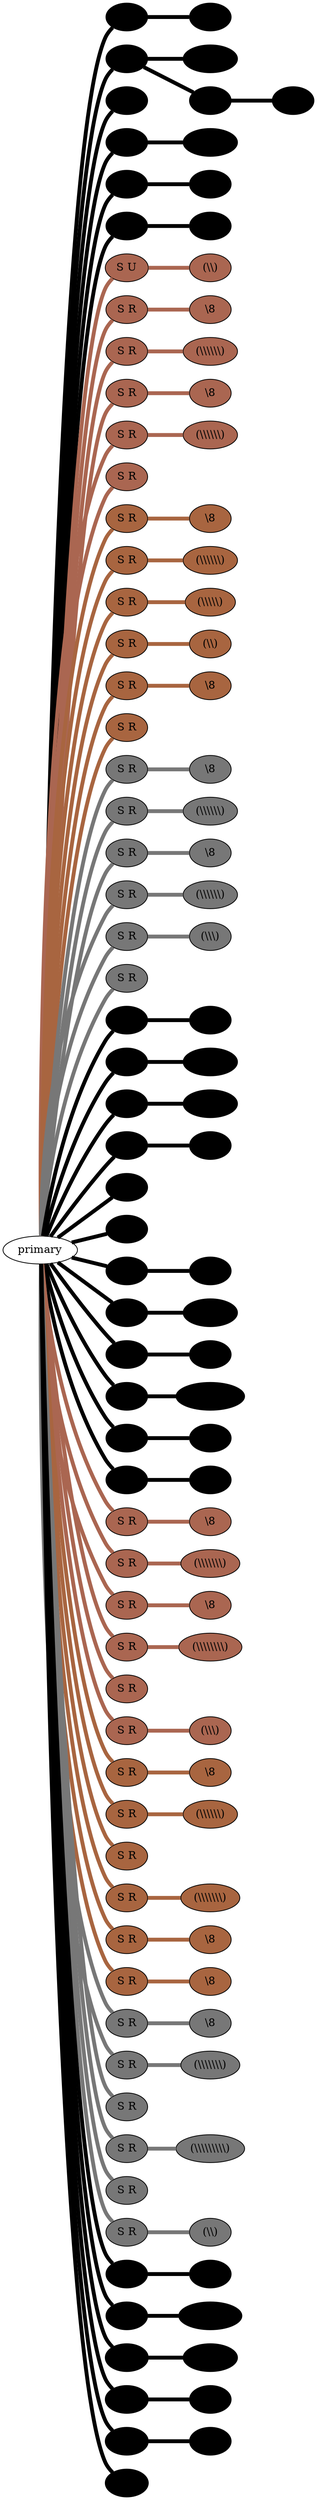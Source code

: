 graph {
 graph [rankdir=LR]
"1" [qtype="pendant_node", pendant_colors="#000000,#777777", pendant_ply="S", pendant_attach="R", pendant_length="46", label="S R", style=filled, fillcolor="#000000"]
"primary" -- "1" [qtype="pendant_link",penwidth=5,color="#000000"]
"1:0" [qtype="knot_node", knot_value="1", knot_type="E", knot_position="24.0", knot_spin="Z", label="\\8", style=filled, fillcolor="#000000"]
"1" -- "1:0" [qtype="knot_link",penwidth=5,color="#000000"]
"2" [qtype="pendant_node", pendant_colors="#000000,#777777", pendant_ply="S", pendant_attach="R", pendant_length="46", label="S R", style=filled, fillcolor="#000000"]
"primary" -- "2" [qtype="pendant_link",penwidth=5,color="#000000"]
"2:0" [qtype="knot_node", knot_value="6", knot_type="L", knot_position="25.0", knot_spin="Z", label="(\\\\\\\\\\\\)", style=filled, fillcolor="#000000"]
"2" -- "2:0" [qtype="knot_link",penwidth=5,color="#000000"]
"2s1" [qtype="pendant_node", pendant_colors="#000000", pendant_ply="S", pendant_attach="R", pendant_length="25", label="S R", style=filled, fillcolor="#000000"]
"2" -- "2s1" [qtype="pendant_link",penwidth=5,color="#000000"]
"2s1:0" [qtype="knot_node", knot_value="1", knot_type="E", knot_position="15.5", knot_spin="Z", label="\\8", style=filled, fillcolor="#000000"]
"2s1" -- "2s1:0" [qtype="knot_link",penwidth=5,color="#000000"]
"3" [qtype="pendant_node", pendant_colors="#000000,#777777", pendant_ply="S", pendant_attach="R", pendant_length="56", label="S R", style=filled, fillcolor="#000000"]
"primary" -- "3" [qtype="pendant_link",penwidth=5,color="#000000"]
"4" [qtype="pendant_node", pendant_colors="#000000,#777777", pendant_ply="S", pendant_attach="R", pendant_length="51", label="S R", style=filled, fillcolor="#000000"]
"primary" -- "4" [qtype="pendant_link",penwidth=5,color="#000000"]
"4:0" [qtype="knot_node", knot_value="6", knot_type="L", knot_position="24.0", knot_spin="Z", label="(\\\\\\\\\\\\)", style=filled, fillcolor="#000000"]
"4" -- "4:0" [qtype="knot_link",penwidth=5,color="#000000"]
"5" [qtype="pendant_node", pendant_colors="#000000,#777777", pendant_ply="S", pendant_attach="R", pendant_length="53", label="S R", style=filled, fillcolor="#000000"]
"primary" -- "5" [qtype="pendant_link",penwidth=5,color="#000000"]
"5:0" [qtype="knot_node", knot_value="3", knot_type="L", knot_position="24.5", knot_spin="Z", label="(\\\\\\)", style=filled, fillcolor="#000000"]
"5" -- "5:0" [qtype="knot_link",penwidth=5,color="#000000"]
"6" [qtype="pendant_node", pendant_colors="#000000,#777777", pendant_ply="S", pendant_attach="R", pendant_length="53", label="S R", style=filled, fillcolor="#000000"]
"primary" -- "6" [qtype="pendant_link",penwidth=5,color="#000000"]
"6:0" [qtype="knot_node", knot_value="1", knot_type="E", knot_position="24.5", knot_spin="Z", label="\\8", style=filled, fillcolor="#000000"]
"6" -- "6:0" [qtype="knot_link",penwidth=5,color="#000000"]
"7" [qtype="pendant_node", pendant_colors="#AA6651", pendant_ply="S", pendant_attach="U", pendant_length="36", label="S U", style=filled, fillcolor="#AA6651"]
"primary" -- "7" [qtype="pendant_link",penwidth=5,color="#AA6651"]
"7:0" [qtype="knot_node", knot_value="2", knot_type="L", knot_position="22.0", knot_spin="Z", label="(\\\\)", style=filled, fillcolor="#AA6651"]
"7" -- "7:0" [qtype="knot_link",penwidth=5,color="#AA6651"]
"8" [qtype="pendant_node", pendant_colors="#AA6651", pendant_ply="S", pendant_attach="R", pendant_length="47", label="S R", style=filled, fillcolor="#AA6651"]
"primary" -- "8" [qtype="pendant_link",penwidth=5,color="#AA6651"]
"8:0" [qtype="knot_node", knot_value="1", knot_type="E", knot_position="23.5", knot_spin="Z", label="\\8", style=filled, fillcolor="#AA6651"]
"8" -- "8:0" [qtype="knot_link",penwidth=5,color="#AA6651"]
"9" [qtype="pendant_node", pendant_colors="#AA6651", pendant_ply="S", pendant_attach="R", pendant_length="41", label="S R", style=filled, fillcolor="#AA6651"]
"primary" -- "9" [qtype="pendant_link",penwidth=5,color="#AA6651"]
"9:0" [qtype="knot_node", knot_value="6", knot_type="L", knot_position="22.0", knot_spin="Z", label="(\\\\\\\\\\\\)", style=filled, fillcolor="#AA6651"]
"9" -- "9:0" [qtype="knot_link",penwidth=5,color="#AA6651"]
"10" [qtype="pendant_node", pendant_colors="#AA6651", pendant_ply="S", pendant_attach="R", pendant_length="49", label="S R", style=filled, fillcolor="#AA6651"]
"primary" -- "10" [qtype="pendant_link",penwidth=5,color="#AA6651"]
"10:0" [qtype="knot_node", knot_value="1", knot_type="E", knot_position="24.0", knot_spin="Z", label="\\8", style=filled, fillcolor="#AA6651"]
"10" -- "10:0" [qtype="knot_link",penwidth=5,color="#AA6651"]
"11" [qtype="pendant_node", pendant_colors="#AA6651", pendant_ply="S", pendant_attach="R", pendant_length="41", label="S R", style=filled, fillcolor="#AA6651"]
"primary" -- "11" [qtype="pendant_link",penwidth=5,color="#AA6651"]
"11:0" [qtype="knot_node", knot_value="6", knot_type="L", knot_position="22.0", knot_spin="Z", label="(\\\\\\\\\\\\)", style=filled, fillcolor="#AA6651"]
"11" -- "11:0" [qtype="knot_link",penwidth=5,color="#AA6651"]
"12" [qtype="pendant_node", pendant_colors="#AA6651", pendant_ply="S", pendant_attach="R", pendant_length="45", label="S R", style=filled, fillcolor="#AA6651"]
"primary" -- "12" [qtype="pendant_link",penwidth=5,color="#AA6651"]
"13" [qtype="pendant_node", pendant_colors="#A86540", pendant_ply="S", pendant_attach="R", pendant_length="41", label="S R", style=filled, fillcolor="#A86540"]
"primary" -- "13" [qtype="pendant_link",penwidth=5,color="#A86540"]
"13:0" [qtype="knot_node", knot_value="1", knot_type="E", knot_position="22.5", knot_spin="Z", label="\\8", style=filled, fillcolor="#A86540"]
"13" -- "13:0" [qtype="knot_link",penwidth=5,color="#A86540"]
"14" [qtype="pendant_node", pendant_colors="#A86540", pendant_ply="S", pendant_attach="R", pendant_length="21", label="S R", style=filled, fillcolor="#A86540"]
"primary" -- "14" [qtype="pendant_link",penwidth=5,color="#A86540"]
"14:0" [qtype="knot_node", knot_value="6", knot_type="L", knot_position="21.5", knot_spin="Z", label="(\\\\\\\\\\\\)", style=filled, fillcolor="#A86540"]
"14" -- "14:0" [qtype="knot_link",penwidth=5,color="#A86540"]
"15" [qtype="pendant_node", pendant_colors="#A86540", pendant_ply="S", pendant_attach="R", pendant_length="39", label="S R", style=filled, fillcolor="#A86540"]
"primary" -- "15" [qtype="pendant_link",penwidth=5,color="#A86540"]
"15:0" [qtype="knot_node", knot_value="5", knot_type="L", knot_position="21.0", knot_spin="Z", label="(\\\\\\\\\\)", style=filled, fillcolor="#A86540"]
"15" -- "15:0" [qtype="knot_link",penwidth=5,color="#A86540"]
"16" [qtype="pendant_node", pendant_colors="#A86540", pendant_ply="S", pendant_attach="R", pendant_length="41", label="S R", style=filled, fillcolor="#A86540"]
"primary" -- "16" [qtype="pendant_link",penwidth=5,color="#A86540"]
"16:0" [qtype="knot_node", knot_value="2", knot_type="L", knot_position="19.5", knot_spin="Z", label="(\\\\)", style=filled, fillcolor="#A86540"]
"16" -- "16:0" [qtype="knot_link",penwidth=5,color="#A86540"]
"17" [qtype="pendant_node", pendant_colors="#A86540", pendant_ply="S", pendant_attach="R", pendant_length="36", label="S R", style=filled, fillcolor="#A86540"]
"primary" -- "17" [qtype="pendant_link",penwidth=5,color="#A86540"]
"17:0" [qtype="knot_node", knot_value="1", knot_type="E", knot_position="19.0", knot_spin="Z", label="\\8", style=filled, fillcolor="#A86540"]
"17" -- "17:0" [qtype="knot_link",penwidth=5,color="#A86540"]
"18" [qtype="pendant_node", pendant_colors="#A86540", pendant_ply="S", pendant_attach="R", pendant_length="41", label="S R", style=filled, fillcolor="#A86540"]
"primary" -- "18" [qtype="pendant_link",penwidth=5,color="#A86540"]
"19" [qtype="pendant_node", pendant_colors="#777777", pendant_ply="S", pendant_attach="R", pendant_length="37", label="S R", style=filled, fillcolor="#777777"]
"primary" -- "19" [qtype="pendant_link",penwidth=5,color="#777777"]
"19:0" [qtype="knot_node", knot_value="1", knot_type="E", knot_position="18.5", knot_spin="Z", label="\\8", style=filled, fillcolor="#777777"]
"19" -- "19:0" [qtype="knot_link",penwidth=5,color="#777777"]
"20" [qtype="pendant_node", pendant_colors="#777777", pendant_ply="S", pendant_attach="R", pendant_length="31", label="S R", style=filled, fillcolor="#777777"]
"primary" -- "20" [qtype="pendant_link",penwidth=5,color="#777777"]
"20:0" [qtype="knot_node", knot_value="6", knot_type="L", knot_position="19.0", knot_spin="Z", label="(\\\\\\\\\\\\)", style=filled, fillcolor="#777777"]
"20" -- "20:0" [qtype="knot_link",penwidth=5,color="#777777"]
"21" [qtype="pendant_node", pendant_colors="#777777", pendant_ply="S", pendant_attach="R", pendant_length="36", label="S R", style=filled, fillcolor="#777777"]
"primary" -- "21" [qtype="pendant_link",penwidth=5,color="#777777"]
"21:0" [qtype="knot_node", knot_value="1", knot_type="E", knot_position="19.0", knot_spin="Z", label="\\8", style=filled, fillcolor="#777777"]
"21" -- "21:0" [qtype="knot_link",penwidth=5,color="#777777"]
"22" [qtype="pendant_node", pendant_colors="#777777", pendant_ply="S", pendant_attach="R", pendant_length="30", label="S R", style=filled, fillcolor="#777777"]
"primary" -- "22" [qtype="pendant_link",penwidth=5,color="#777777"]
"22:0" [qtype="knot_node", knot_value="6", knot_type="L", knot_position="18.0", knot_spin="Z", label="(\\\\\\\\\\\\)", style=filled, fillcolor="#777777"]
"22" -- "22:0" [qtype="knot_link",penwidth=5,color="#777777"]
"23" [qtype="pendant_node", pendant_colors="#777777", pendant_ply="S", pendant_attach="R", pendant_length="40", label="S R", style=filled, fillcolor="#777777"]
"primary" -- "23" [qtype="pendant_link",penwidth=5,color="#777777"]
"23:0" [qtype="knot_node", knot_value="3", knot_type="L", knot_position="17.0", knot_spin="Z", label="(\\\\\\)", style=filled, fillcolor="#777777"]
"23" -- "23:0" [qtype="knot_link",penwidth=5,color="#777777"]
"24" [qtype="pendant_node", pendant_colors="#777777", pendant_ply="S", pendant_attach="R", pendant_length="42", label="S R", style=filled, fillcolor="#777777"]
"primary" -- "24" [qtype="pendant_link",penwidth=5,color="#777777"]
"25" [qtype="pendant_node", pendant_colors="#000000", pendant_ply="S", pendant_attach="R", pendant_length="37", label="S R", style=filled, fillcolor="#000000"]
"primary" -- "25" [qtype="pendant_link",penwidth=5,color="#000000"]
"25:0" [qtype="knot_node", knot_value="1", knot_type="E", knot_position="17.0", knot_spin="U", label="?8", style=filled, fillcolor="#000000"]
"25" -- "25:0" [qtype="knot_link",penwidth=5,color="#000000"]
"26" [qtype="pendant_node", pendant_colors="#000000", pendant_ply="S", pendant_attach="R", pendant_length="35", label="S R", style=filled, fillcolor="#000000"]
"primary" -- "26" [qtype="pendant_link",penwidth=5,color="#000000"]
"26:0" [qtype="knot_node", knot_value="6", knot_type="L", knot_position="18.0", knot_spin="Z", label="(\\\\\\\\\\\\)", style=filled, fillcolor="#000000"]
"26" -- "26:0" [qtype="knot_link",penwidth=5,color="#000000"]
"27" [qtype="pendant_node", pendant_colors="#000000", pendant_ply="S", pendant_attach="R", pendant_length="30", label="S R", style=filled, fillcolor="#000000"]
"primary" -- "27" [qtype="pendant_link",penwidth=5,color="#000000"]
"27:0" [qtype="knot_node", knot_value="6", knot_type="L", knot_position="17.5", knot_spin="Z", label="(\\\\\\\\\\\\)", style=filled, fillcolor="#000000"]
"27" -- "27:0" [qtype="knot_link",penwidth=5,color="#000000"]
"28" [qtype="pendant_node", pendant_colors="#000000", pendant_ply="S", pendant_attach="R", pendant_length="37", label="S R", style=filled, fillcolor="#000000"]
"primary" -- "28" [qtype="pendant_link",penwidth=5,color="#000000"]
"28:0" [qtype="knot_node", knot_value="2", knot_type="L", knot_position="16.5", knot_spin="Z", label="(\\\\)", style=filled, fillcolor="#000000"]
"28" -- "28:0" [qtype="knot_link",penwidth=5,color="#000000"]
"29" [qtype="pendant_node", pendant_colors="#000000", pendant_ply="S", pendant_attach="R", pendant_length="42", label="S R", style=filled, fillcolor="#000000"]
"primary" -- "29" [qtype="pendant_link",penwidth=5,color="#000000"]
"30" [qtype="pendant_node", pendant_colors="#000000", pendant_ply="Z", pendant_attach="R", pendant_length="39", label="Z R", style=filled, fillcolor="#000000"]
"primary" -- "30" [qtype="pendant_link",penwidth=5,color="#000000"]
"31" [qtype="pendant_node", pendant_colors="#000000,#777777", pendant_ply="S", pendant_attach="R", pendant_length="47", label="S R", style=filled, fillcolor="#000000"]
"primary" -- "31" [qtype="pendant_link",penwidth=5,color="#000000"]
"31:0" [qtype="knot_node", knot_value="1", knot_type="E", knot_position="17.5", knot_spin="Z", label="\\8", style=filled, fillcolor="#000000"]
"31" -- "31:0" [qtype="knot_link",penwidth=5,color="#000000"]
"32" [qtype="pendant_node", pendant_colors="#000000,#777777", pendant_ply="S", pendant_attach="R", pendant_length="37", label="S R", style=filled, fillcolor="#000000"]
"primary" -- "32" [qtype="pendant_link",penwidth=5,color="#000000"]
"32:0" [qtype="knot_node", knot_value="6", knot_type="L", knot_position="17.0", knot_spin="Z", label="(\\\\\\\\\\\\)", style=filled, fillcolor="#000000"]
"32" -- "32:0" [qtype="knot_link",penwidth=5,color="#000000"]
"33" [qtype="pendant_node", pendant_colors="#000000,#777777", pendant_ply="S", pendant_attach="R", pendant_length="46", label="S R", style=filled, fillcolor="#000000"]
"primary" -- "33" [qtype="pendant_link",penwidth=5,color="#000000"]
"33:0" [qtype="knot_node", knot_value="2", knot_type="L", knot_position="17.0", knot_spin="Z", label="(\\\\)", style=filled, fillcolor="#000000"]
"33" -- "33:0" [qtype="knot_link",penwidth=5,color="#000000"]
"34" [qtype="pendant_node", pendant_colors="#000000,#777777", pendant_ply="S", pendant_attach="R", pendant_length="38", label="S R", style=filled, fillcolor="#000000"]
"primary" -- "34" [qtype="pendant_link",penwidth=5,color="#000000"]
"34:0" [qtype="knot_node", knot_value="9", knot_type="L", knot_position="16.0", knot_spin="Z", label="(\\\\\\\\\\\\\\\\\\)", style=filled, fillcolor="#000000"]
"34" -- "34:0" [qtype="knot_link",penwidth=5,color="#000000"]
"35" [qtype="pendant_node", pendant_colors="#000000,#777777", pendant_ply="S", pendant_attach="R", pendant_length="38", label="S R", style=filled, fillcolor="#000000"]
"primary" -- "35" [qtype="pendant_link",penwidth=5,color="#000000"]
"35:0" [qtype="knot_node", knot_value="1", knot_type="E", knot_position="15.0", knot_spin="Z", label="\\8", style=filled, fillcolor="#000000"]
"35" -- "35:0" [qtype="knot_link",penwidth=5,color="#000000"]
"36" [qtype="pendant_node", pendant_colors="#000000,#777777", pendant_ply="S", pendant_attach="R", pendant_length="40", label="S R", style=filled, fillcolor="#000000"]
"primary" -- "36" [qtype="pendant_link",penwidth=5,color="#000000"]
"36:0" [qtype="knot_node", knot_value="3", knot_type="L", knot_position="14.5", knot_spin="Z", label="(\\\\\\)", style=filled, fillcolor="#000000"]
"36" -- "36:0" [qtype="knot_link",penwidth=5,color="#000000"]
"37" [qtype="pendant_node", pendant_colors="#AA6651", pendant_ply="S", pendant_attach="R", pendant_length="42", label="S R", style=filled, fillcolor="#AA6651"]
"primary" -- "37" [qtype="pendant_link",penwidth=5,color="#AA6651"]
"37:0" [qtype="knot_node", knot_value="1", knot_type="E", knot_position="16.0", knot_spin="Z", label="\\8", style=filled, fillcolor="#AA6651"]
"37" -- "37:0" [qtype="knot_link",penwidth=5,color="#AA6651"]
"38" [qtype="pendant_node", pendant_colors="#AA6651", pendant_ply="S", pendant_attach="R", pendant_length="35", label="S R", style=filled, fillcolor="#AA6651"]
"primary" -- "38" [qtype="pendant_link",penwidth=5,color="#AA6651"]
"38:0" [qtype="knot_node", knot_value="7", knot_type="L", knot_position="15.5", knot_spin="Z", label="(\\\\\\\\\\\\\\)", style=filled, fillcolor="#AA6651"]
"38" -- "38:0" [qtype="knot_link",penwidth=5,color="#AA6651"]
"39" [qtype="pendant_node", pendant_colors="#AA6651", pendant_ply="S", pendant_attach="R", pendant_length="42", label="S R", style=filled, fillcolor="#AA6651"]
"primary" -- "39" [qtype="pendant_link",penwidth=5,color="#AA6651"]
"39:0" [qtype="knot_node", knot_value="1", knot_type="E", knot_position="15.5", knot_spin="Z", label="\\8", style=filled, fillcolor="#AA6651"]
"39" -- "39:0" [qtype="knot_link",penwidth=5,color="#AA6651"]
"40" [qtype="pendant_node", pendant_colors="#AA6651", pendant_ply="S", pendant_attach="R", pendant_length="43", label="S R", style=filled, fillcolor="#AA6651"]
"primary" -- "40" [qtype="pendant_link",penwidth=5,color="#AA6651"]
"40:0" [qtype="knot_node", knot_value="8", knot_type="L", knot_position="15.0", knot_spin="Z", label="(\\\\\\\\\\\\\\\\)", style=filled, fillcolor="#AA6651"]
"40" -- "40:0" [qtype="knot_link",penwidth=5,color="#AA6651"]
"41" [qtype="pendant_node", pendant_colors="#AA6651", pendant_ply="S", pendant_attach="R", pendant_length="41", label="S R", style=filled, fillcolor="#AA6651"]
"primary" -- "41" [qtype="pendant_link",penwidth=5,color="#AA6651"]
"42" [qtype="pendant_node", pendant_colors="#AA6651", pendant_ply="S", pendant_attach="R", pendant_length="42", label="S R", style=filled, fillcolor="#AA6651"]
"primary" -- "42" [qtype="pendant_link",penwidth=5,color="#AA6651"]
"42:0" [qtype="knot_node", knot_value="3", knot_type="L", knot_position="14.0", knot_spin="Z", label="(\\\\\\)", style=filled, fillcolor="#AA6651"]
"42" -- "42:0" [qtype="knot_link",penwidth=5,color="#AA6651"]
"43" [qtype="pendant_node", pendant_colors="#A86540", pendant_ply="S", pendant_attach="R", pendant_length="34", label="S R", style=filled, fillcolor="#A86540"]
"primary" -- "43" [qtype="pendant_link",penwidth=5,color="#A86540"]
"43:0" [qtype="knot_node", knot_value="1", knot_type="E", knot_position="15.5", knot_spin="Z", label="\\8", style=filled, fillcolor="#A86540"]
"43" -- "43:0" [qtype="knot_link",penwidth=5,color="#A86540"]
"44" [qtype="pendant_node", pendant_colors="#A86540", pendant_ply="S", pendant_attach="R", pendant_length="28", label="S R", style=filled, fillcolor="#A86540"]
"primary" -- "44" [qtype="pendant_link",penwidth=5,color="#A86540"]
"44:0" [qtype="knot_node", knot_value="6", knot_type="L", knot_position="14.0", knot_spin="Z", label="(\\\\\\\\\\\\)", style=filled, fillcolor="#A86540"]
"44" -- "44:0" [qtype="knot_link",penwidth=5,color="#A86540"]
"45" [qtype="pendant_node", pendant_colors="#A86540", pendant_ply="S", pendant_attach="R", pendant_length="37", label="S R", style=filled, fillcolor="#A86540"]
"primary" -- "45" [qtype="pendant_link",penwidth=5,color="#A86540"]
"46" [qtype="pendant_node", pendant_colors="#A86540", pendant_ply="S", pendant_attach="R", pendant_length="35", label="S R", style=filled, fillcolor="#A86540"]
"primary" -- "46" [qtype="pendant_link",penwidth=5,color="#A86540"]
"46:0" [qtype="knot_node", knot_value="7", knot_type="L", knot_position="13.5", knot_spin="Z", label="(\\\\\\\\\\\\\\)", style=filled, fillcolor="#A86540"]
"46" -- "46:0" [qtype="knot_link",penwidth=5,color="#A86540"]
"47" [qtype="pendant_node", pendant_colors="#A86540", pendant_ply="S", pendant_attach="R", pendant_length="36", label="S R", style=filled, fillcolor="#A86540"]
"primary" -- "47" [qtype="pendant_link",penwidth=5,color="#A86540"]
"47:0" [qtype="knot_node", knot_value="1", knot_type="E", knot_position="13.5", knot_spin="Z", label="\\8", style=filled, fillcolor="#A86540"]
"47" -- "47:0" [qtype="knot_link",penwidth=5,color="#A86540"]
"48" [qtype="pendant_node", pendant_colors="#A86540", pendant_ply="S", pendant_attach="R", pendant_length="48", label="S R", style=filled, fillcolor="#A86540"]
"primary" -- "48" [qtype="pendant_link",penwidth=5,color="#A86540"]
"48:0" [qtype="knot_node", knot_value="1", knot_type="E", knot_position="14.5", knot_spin="Z", label="\\8", style=filled, fillcolor="#A86540"]
"48" -- "48:0" [qtype="knot_link",penwidth=5,color="#A86540"]
"49" [qtype="pendant_node", pendant_colors="#777777", pendant_ply="S", pendant_attach="R", pendant_length="36", label="S R", style=filled, fillcolor="#777777"]
"primary" -- "49" [qtype="pendant_link",penwidth=5,color="#777777"]
"49:0" [qtype="knot_node", knot_value="1", knot_type="E", knot_position="14.5", knot_spin="Z", label="\\8", style=filled, fillcolor="#777777"]
"49" -- "49:0" [qtype="knot_link",penwidth=5,color="#777777"]
"50" [qtype="pendant_node", pendant_colors="#777777", pendant_ply="S", pendant_attach="R", pendant_length="31", label="S R", style=filled, fillcolor="#777777"]
"primary" -- "50" [qtype="pendant_link",penwidth=5,color="#777777"]
"50:0" [qtype="knot_node", knot_value="7", knot_type="L", knot_position="14.5", knot_spin="Z", label="(\\\\\\\\\\\\\\)", style=filled, fillcolor="#777777"]
"50" -- "50:0" [qtype="knot_link",penwidth=5,color="#777777"]
"51" [qtype="pendant_node", pendant_colors="#777777", pendant_ply="S", pendant_attach="R", pendant_length="37", label="S R", style=filled, fillcolor="#777777"]
"primary" -- "51" [qtype="pendant_link",penwidth=5,color="#777777"]
"52" [qtype="pendant_node", pendant_colors="#777777", pendant_ply="S", pendant_attach="R", pendant_length="30", label="S R", style=filled, fillcolor="#777777"]
"primary" -- "52" [qtype="pendant_link",penwidth=5,color="#777777"]
"52:0" [qtype="knot_node", knot_value="9", knot_type="L", knot_position="13.0", knot_spin="Z", label="(\\\\\\\\\\\\\\\\\\)", style=filled, fillcolor="#777777"]
"52" -- "52:0" [qtype="knot_link",penwidth=5,color="#777777"]
"53" [qtype="pendant_node", pendant_colors="#777777", pendant_ply="S", pendant_attach="R", pendant_length="39", label="S R", style=filled, fillcolor="#777777"]
"primary" -- "53" [qtype="pendant_link",penwidth=5,color="#777777"]
"54" [qtype="pendant_node", pendant_colors="#777777", pendant_ply="S", pendant_attach="R", pendant_length="38", label="S R", style=filled, fillcolor="#777777"]
"primary" -- "54" [qtype="pendant_link",penwidth=5,color="#777777"]
"54:0" [qtype="knot_node", knot_value="2", knot_type="L", knot_position="12.5", knot_spin="Z", label="(\\\\)", style=filled, fillcolor="#777777"]
"54" -- "54:0" [qtype="knot_link",penwidth=5,color="#777777"]
"55" [qtype="pendant_node", pendant_colors="#000000", pendant_ply="S", pendant_attach="R", pendant_length="37", label="S R", style=filled, fillcolor="#000000"]
"primary" -- "55" [qtype="pendant_link",penwidth=5,color="#000000"]
"55:0" [qtype="knot_node", knot_value="1", knot_type="E", knot_position="10.0", knot_spin="Z", label="\\8", style=filled, fillcolor="#000000"]
"55" -- "55:0" [qtype="knot_link",penwidth=5,color="#000000"]
"56" [qtype="pendant_node", pendant_colors="#000000", pendant_ply="S", pendant_attach="R", pendant_length="38", label="S R", style=filled, fillcolor="#000000"]
"primary" -- "56" [qtype="pendant_link",penwidth=5,color="#000000"]
"56:0" [qtype="knot_node", knot_value="8", knot_type="L", knot_position="17.0", knot_spin="Z", label="(\\\\\\\\\\\\\\\\)", style=filled, fillcolor="#000000"]
"56" -- "56:0" [qtype="knot_link",penwidth=5,color="#000000"]
"57" [qtype="pendant_node", pendant_colors="#000000", pendant_ply="Z", pendant_attach="U", pendant_length="28", label="Z U", style=filled, fillcolor="#000000"]
"primary" -- "57" [qtype="pendant_link",penwidth=5,color="#000000"]
"57:0" [qtype="knot_node", knot_value="6", knot_type="L", knot_position="28.5", knot_spin="Z", label="(\\\\\\\\\\\\)", style=filled, fillcolor="#000000"]
"57" -- "57:0" [qtype="knot_link",penwidth=5,color="#000000"]
"58" [qtype="pendant_node", pendant_colors="#000000", pendant_ply="S", pendant_attach="U", pendant_length="35", label="S U", style=filled, fillcolor="#000000"]
"primary" -- "58" [qtype="pendant_link",penwidth=5,color="#000000"]
"58:0" [qtype="knot_node", knot_value="2", knot_type="L", knot_position="12.5", knot_spin="Z", label="(\\\\)", style=filled, fillcolor="#000000"]
"58" -- "58:0" [qtype="knot_link",penwidth=5,color="#000000"]
"59" [qtype="pendant_node", pendant_colors="#000000", pendant_ply="S", pendant_attach="U", pendant_length="30", label="S U", style=filled, fillcolor="#000000"]
"primary" -- "59" [qtype="pendant_link",penwidth=5,color="#000000"]
"59:0" [qtype="knot_node", knot_value="1", knot_type="E", knot_position="14.0", knot_spin="S", label="/8", style=filled, fillcolor="#000000"]
"59" -- "59:0" [qtype="knot_link",penwidth=5,color="#000000"]
"60" [qtype="pendant_node", pendant_colors="#000000", pendant_ply="S", pendant_attach="U", pendant_length="38", label="S U", style=filled, fillcolor="#000000"]
"primary" -- "60" [qtype="pendant_link",penwidth=5,color="#000000"]
}
